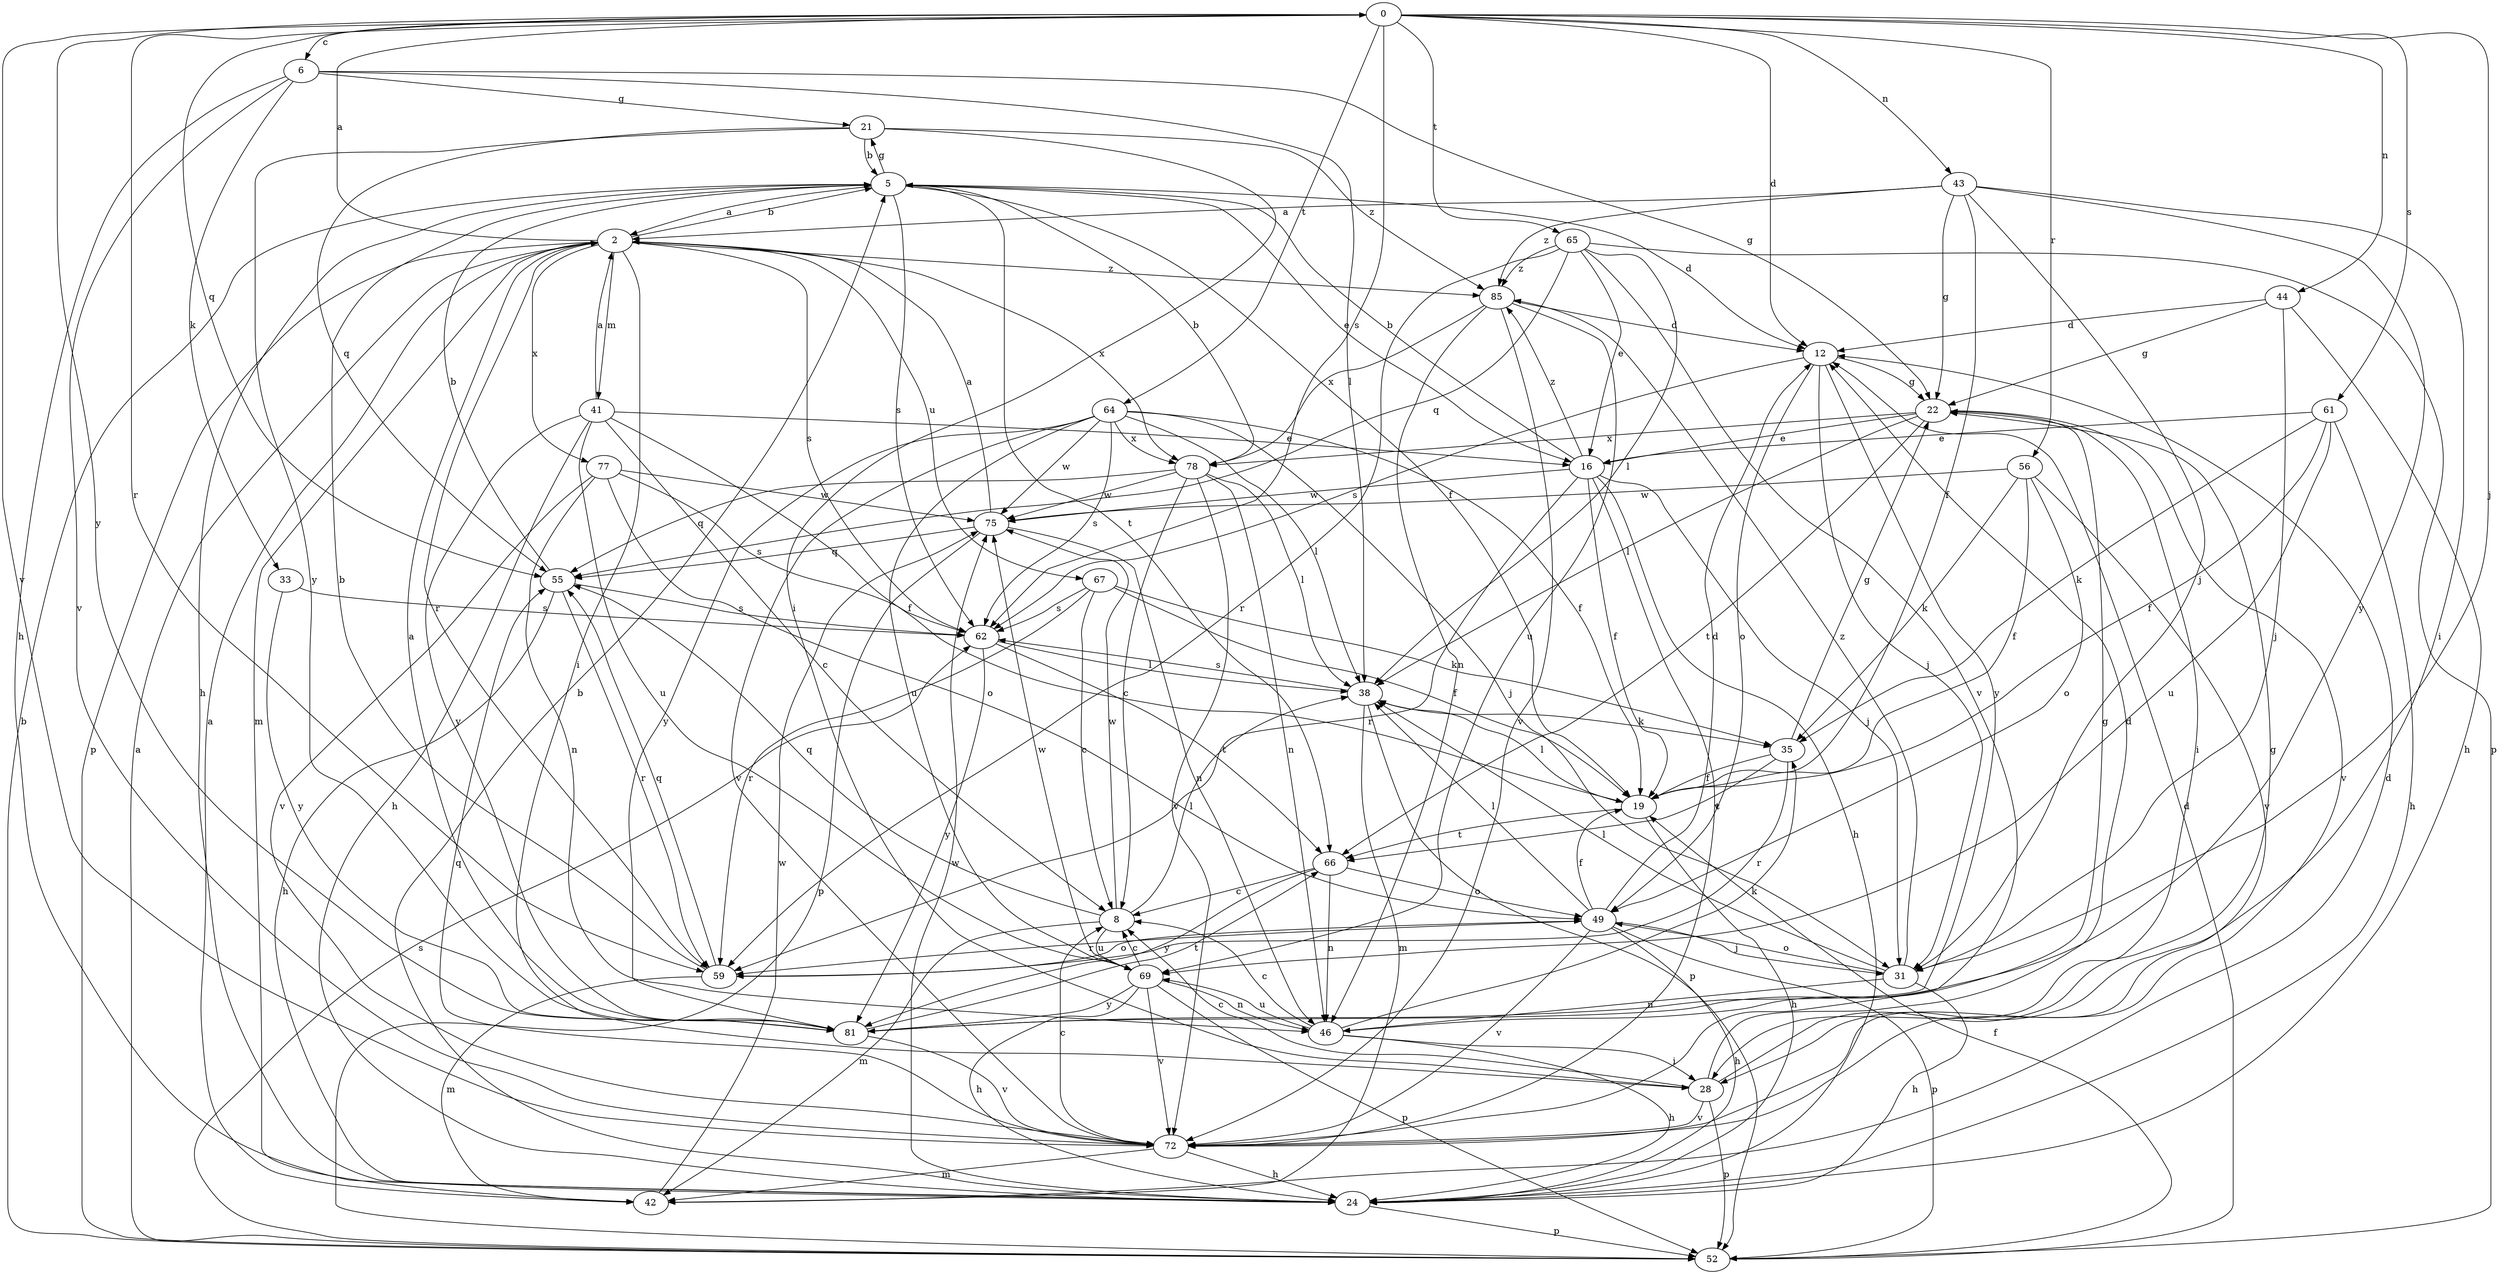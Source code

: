 strict digraph  {
0;
2;
5;
6;
8;
12;
16;
19;
21;
22;
24;
28;
31;
33;
35;
38;
41;
42;
43;
44;
46;
49;
52;
55;
56;
59;
61;
62;
64;
65;
66;
67;
69;
72;
75;
77;
78;
81;
85;
0 -> 6  [label=c];
0 -> 12  [label=d];
0 -> 31  [label=j];
0 -> 43  [label=n];
0 -> 44  [label=n];
0 -> 55  [label=q];
0 -> 56  [label=r];
0 -> 59  [label=r];
0 -> 61  [label=s];
0 -> 62  [label=s];
0 -> 64  [label=t];
0 -> 65  [label=t];
0 -> 72  [label=v];
0 -> 81  [label=y];
2 -> 0  [label=a];
2 -> 5  [label=b];
2 -> 28  [label=i];
2 -> 41  [label=m];
2 -> 42  [label=m];
2 -> 52  [label=p];
2 -> 59  [label=r];
2 -> 62  [label=s];
2 -> 67  [label=u];
2 -> 77  [label=x];
2 -> 78  [label=x];
2 -> 85  [label=z];
5 -> 2  [label=a];
5 -> 12  [label=d];
5 -> 16  [label=e];
5 -> 19  [label=f];
5 -> 21  [label=g];
5 -> 24  [label=h];
5 -> 62  [label=s];
5 -> 66  [label=t];
6 -> 21  [label=g];
6 -> 22  [label=g];
6 -> 24  [label=h];
6 -> 33  [label=k];
6 -> 38  [label=l];
6 -> 72  [label=v];
8 -> 38  [label=l];
8 -> 42  [label=m];
8 -> 55  [label=q];
8 -> 69  [label=u];
8 -> 75  [label=w];
12 -> 22  [label=g];
12 -> 31  [label=j];
12 -> 49  [label=o];
12 -> 62  [label=s];
12 -> 81  [label=y];
16 -> 5  [label=b];
16 -> 19  [label=f];
16 -> 24  [label=h];
16 -> 31  [label=j];
16 -> 59  [label=r];
16 -> 72  [label=v];
16 -> 75  [label=w];
16 -> 85  [label=z];
19 -> 24  [label=h];
19 -> 38  [label=l];
19 -> 66  [label=t];
21 -> 5  [label=b];
21 -> 28  [label=i];
21 -> 55  [label=q];
21 -> 81  [label=y];
21 -> 85  [label=z];
22 -> 16  [label=e];
22 -> 28  [label=i];
22 -> 38  [label=l];
22 -> 66  [label=t];
22 -> 72  [label=v];
22 -> 78  [label=x];
24 -> 5  [label=b];
24 -> 52  [label=p];
24 -> 75  [label=w];
28 -> 8  [label=c];
28 -> 12  [label=d];
28 -> 22  [label=g];
28 -> 52  [label=p];
28 -> 72  [label=v];
31 -> 24  [label=h];
31 -> 38  [label=l];
31 -> 46  [label=n];
31 -> 49  [label=o];
31 -> 85  [label=z];
33 -> 62  [label=s];
33 -> 81  [label=y];
35 -> 19  [label=f];
35 -> 22  [label=g];
35 -> 59  [label=r];
35 -> 66  [label=t];
38 -> 35  [label=k];
38 -> 42  [label=m];
38 -> 52  [label=p];
38 -> 62  [label=s];
41 -> 2  [label=a];
41 -> 8  [label=c];
41 -> 16  [label=e];
41 -> 19  [label=f];
41 -> 24  [label=h];
41 -> 69  [label=u];
41 -> 81  [label=y];
42 -> 2  [label=a];
42 -> 12  [label=d];
42 -> 75  [label=w];
43 -> 2  [label=a];
43 -> 19  [label=f];
43 -> 22  [label=g];
43 -> 28  [label=i];
43 -> 31  [label=j];
43 -> 81  [label=y];
43 -> 85  [label=z];
44 -> 12  [label=d];
44 -> 22  [label=g];
44 -> 24  [label=h];
44 -> 31  [label=j];
46 -> 8  [label=c];
46 -> 22  [label=g];
46 -> 24  [label=h];
46 -> 28  [label=i];
46 -> 35  [label=k];
46 -> 69  [label=u];
49 -> 12  [label=d];
49 -> 19  [label=f];
49 -> 24  [label=h];
49 -> 31  [label=j];
49 -> 38  [label=l];
49 -> 52  [label=p];
49 -> 59  [label=r];
49 -> 72  [label=v];
52 -> 2  [label=a];
52 -> 5  [label=b];
52 -> 12  [label=d];
52 -> 19  [label=f];
52 -> 62  [label=s];
55 -> 5  [label=b];
55 -> 24  [label=h];
55 -> 59  [label=r];
55 -> 62  [label=s];
56 -> 19  [label=f];
56 -> 35  [label=k];
56 -> 49  [label=o];
56 -> 72  [label=v];
56 -> 75  [label=w];
59 -> 5  [label=b];
59 -> 42  [label=m];
59 -> 49  [label=o];
59 -> 55  [label=q];
61 -> 16  [label=e];
61 -> 19  [label=f];
61 -> 24  [label=h];
61 -> 35  [label=k];
61 -> 69  [label=u];
62 -> 38  [label=l];
62 -> 66  [label=t];
62 -> 81  [label=y];
64 -> 19  [label=f];
64 -> 31  [label=j];
64 -> 38  [label=l];
64 -> 62  [label=s];
64 -> 69  [label=u];
64 -> 72  [label=v];
64 -> 75  [label=w];
64 -> 78  [label=x];
64 -> 81  [label=y];
65 -> 16  [label=e];
65 -> 38  [label=l];
65 -> 52  [label=p];
65 -> 55  [label=q];
65 -> 59  [label=r];
65 -> 72  [label=v];
65 -> 85  [label=z];
66 -> 8  [label=c];
66 -> 46  [label=n];
66 -> 49  [label=o];
66 -> 81  [label=y];
67 -> 8  [label=c];
67 -> 19  [label=f];
67 -> 35  [label=k];
67 -> 59  [label=r];
67 -> 62  [label=s];
69 -> 8  [label=c];
69 -> 24  [label=h];
69 -> 46  [label=n];
69 -> 52  [label=p];
69 -> 72  [label=v];
69 -> 75  [label=w];
69 -> 81  [label=y];
72 -> 8  [label=c];
72 -> 24  [label=h];
72 -> 42  [label=m];
72 -> 55  [label=q];
75 -> 2  [label=a];
75 -> 46  [label=n];
75 -> 52  [label=p];
75 -> 55  [label=q];
77 -> 46  [label=n];
77 -> 49  [label=o];
77 -> 62  [label=s];
77 -> 72  [label=v];
77 -> 75  [label=w];
78 -> 5  [label=b];
78 -> 8  [label=c];
78 -> 38  [label=l];
78 -> 46  [label=n];
78 -> 55  [label=q];
78 -> 72  [label=v];
78 -> 75  [label=w];
81 -> 2  [label=a];
81 -> 66  [label=t];
81 -> 72  [label=v];
85 -> 12  [label=d];
85 -> 46  [label=n];
85 -> 69  [label=u];
85 -> 72  [label=v];
85 -> 78  [label=x];
}
